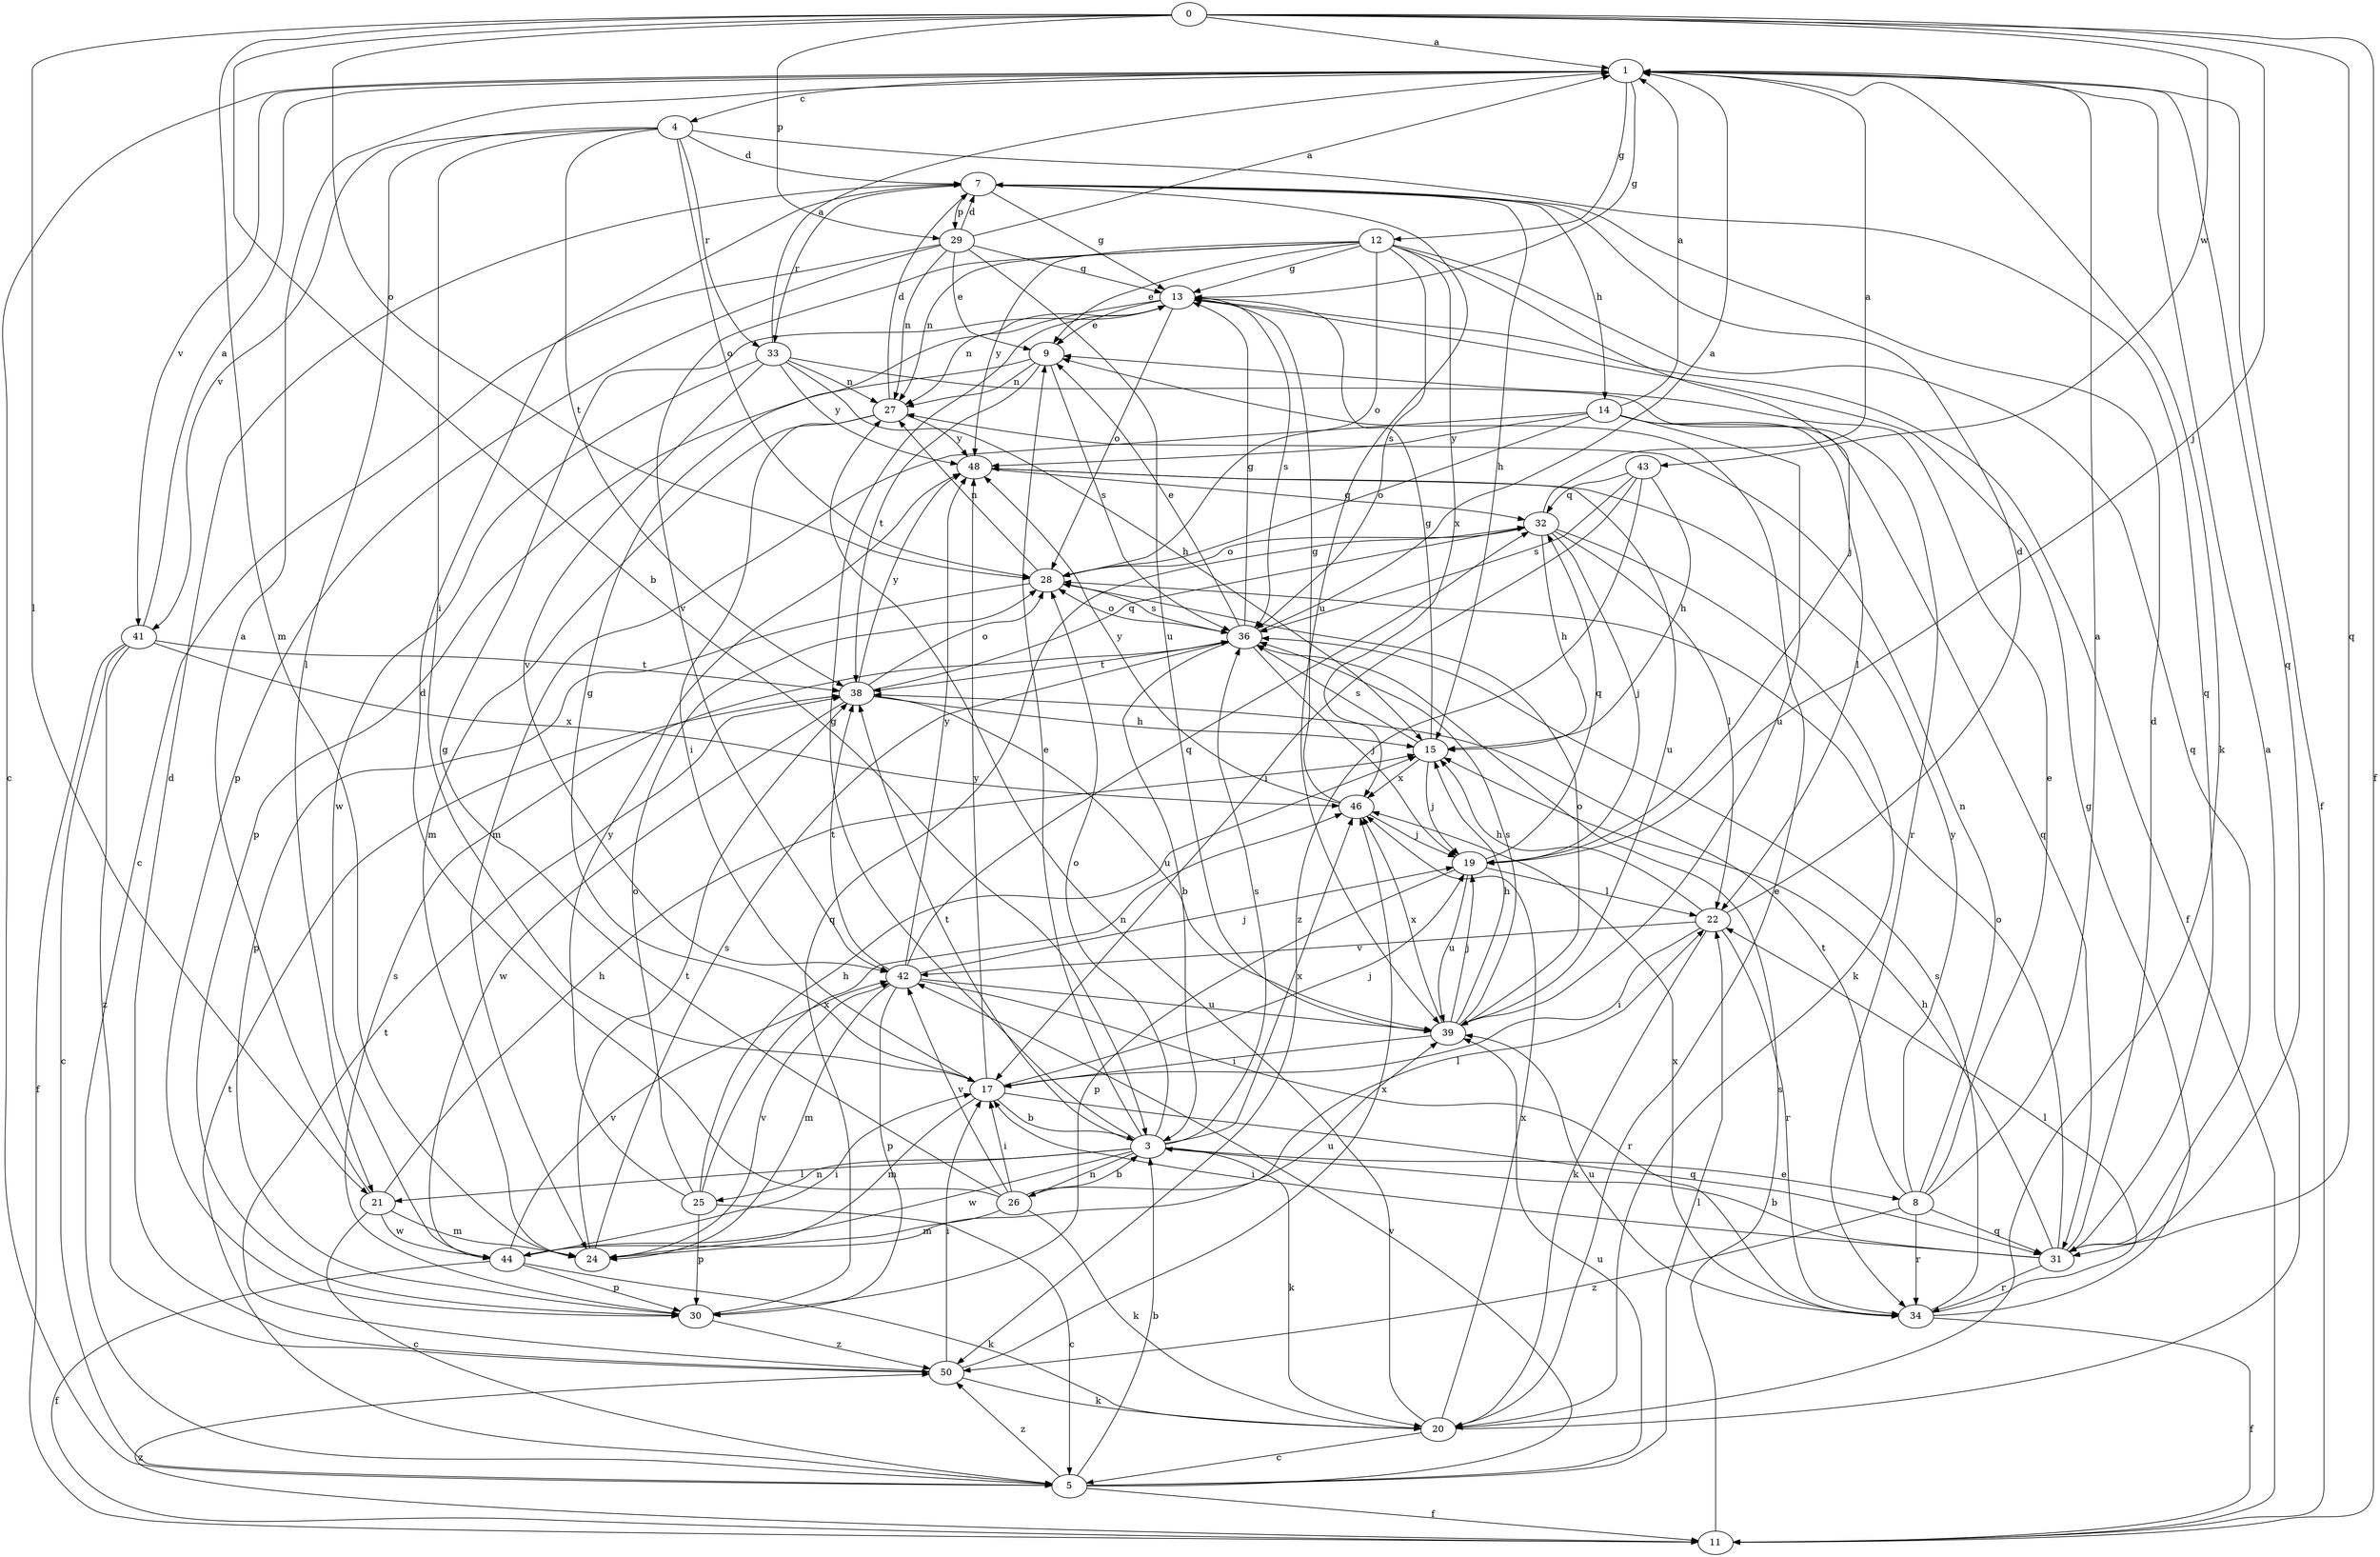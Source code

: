 strict digraph  {
0;
1;
3;
4;
5;
7;
8;
9;
11;
12;
13;
14;
15;
17;
19;
20;
21;
22;
24;
25;
26;
27;
28;
29;
30;
31;
32;
33;
34;
36;
38;
39;
41;
42;
43;
44;
46;
48;
50;
0 -> 1  [label=a];
0 -> 3  [label=b];
0 -> 11  [label=f];
0 -> 19  [label=j];
0 -> 21  [label=l];
0 -> 24  [label=m];
0 -> 28  [label=o];
0 -> 29  [label=p];
0 -> 31  [label=q];
0 -> 43  [label=w];
1 -> 4  [label=c];
1 -> 5  [label=c];
1 -> 11  [label=f];
1 -> 12  [label=g];
1 -> 13  [label=g];
1 -> 20  [label=k];
1 -> 31  [label=q];
1 -> 41  [label=v];
3 -> 8  [label=e];
3 -> 9  [label=e];
3 -> 13  [label=g];
3 -> 20  [label=k];
3 -> 21  [label=l];
3 -> 25  [label=n];
3 -> 26  [label=n];
3 -> 28  [label=o];
3 -> 36  [label=s];
3 -> 38  [label=t];
3 -> 44  [label=w];
3 -> 46  [label=x];
4 -> 7  [label=d];
4 -> 17  [label=i];
4 -> 21  [label=l];
4 -> 28  [label=o];
4 -> 31  [label=q];
4 -> 33  [label=r];
4 -> 38  [label=t];
4 -> 41  [label=v];
5 -> 3  [label=b];
5 -> 11  [label=f];
5 -> 22  [label=l];
5 -> 38  [label=t];
5 -> 39  [label=u];
5 -> 42  [label=v];
5 -> 50  [label=z];
7 -> 13  [label=g];
7 -> 14  [label=h];
7 -> 15  [label=h];
7 -> 29  [label=p];
7 -> 33  [label=r];
7 -> 39  [label=u];
8 -> 1  [label=a];
8 -> 9  [label=e];
8 -> 27  [label=n];
8 -> 31  [label=q];
8 -> 34  [label=r];
8 -> 38  [label=t];
8 -> 48  [label=y];
8 -> 50  [label=z];
9 -> 27  [label=n];
9 -> 30  [label=p];
9 -> 36  [label=s];
9 -> 38  [label=t];
11 -> 36  [label=s];
11 -> 50  [label=z];
12 -> 9  [label=e];
12 -> 13  [label=g];
12 -> 19  [label=j];
12 -> 27  [label=n];
12 -> 28  [label=o];
12 -> 31  [label=q];
12 -> 36  [label=s];
12 -> 42  [label=v];
12 -> 46  [label=x];
12 -> 48  [label=y];
13 -> 9  [label=e];
13 -> 11  [label=f];
13 -> 27  [label=n];
13 -> 28  [label=o];
13 -> 36  [label=s];
14 -> 1  [label=a];
14 -> 22  [label=l];
14 -> 24  [label=m];
14 -> 28  [label=o];
14 -> 31  [label=q];
14 -> 39  [label=u];
14 -> 48  [label=y];
15 -> 13  [label=g];
15 -> 19  [label=j];
15 -> 36  [label=s];
15 -> 46  [label=x];
17 -> 3  [label=b];
17 -> 13  [label=g];
17 -> 19  [label=j];
17 -> 24  [label=m];
17 -> 31  [label=q];
17 -> 48  [label=y];
19 -> 22  [label=l];
19 -> 30  [label=p];
19 -> 32  [label=q];
19 -> 39  [label=u];
20 -> 1  [label=a];
20 -> 5  [label=c];
20 -> 9  [label=e];
20 -> 27  [label=n];
20 -> 46  [label=x];
21 -> 1  [label=a];
21 -> 5  [label=c];
21 -> 15  [label=h];
21 -> 24  [label=m];
21 -> 44  [label=w];
22 -> 7  [label=d];
22 -> 15  [label=h];
22 -> 17  [label=i];
22 -> 20  [label=k];
22 -> 34  [label=r];
22 -> 42  [label=v];
24 -> 36  [label=s];
24 -> 38  [label=t];
24 -> 42  [label=v];
25 -> 5  [label=c];
25 -> 15  [label=h];
25 -> 28  [label=o];
25 -> 30  [label=p];
25 -> 46  [label=x];
25 -> 48  [label=y];
26 -> 3  [label=b];
26 -> 7  [label=d];
26 -> 13  [label=g];
26 -> 17  [label=i];
26 -> 20  [label=k];
26 -> 22  [label=l];
26 -> 24  [label=m];
26 -> 42  [label=v];
27 -> 7  [label=d];
27 -> 17  [label=i];
27 -> 24  [label=m];
27 -> 48  [label=y];
28 -> 27  [label=n];
28 -> 30  [label=p];
28 -> 36  [label=s];
29 -> 1  [label=a];
29 -> 5  [label=c];
29 -> 7  [label=d];
29 -> 9  [label=e];
29 -> 13  [label=g];
29 -> 27  [label=n];
29 -> 30  [label=p];
29 -> 39  [label=u];
30 -> 32  [label=q];
30 -> 36  [label=s];
30 -> 50  [label=z];
31 -> 3  [label=b];
31 -> 7  [label=d];
31 -> 15  [label=h];
31 -> 17  [label=i];
31 -> 28  [label=o];
31 -> 34  [label=r];
32 -> 1  [label=a];
32 -> 15  [label=h];
32 -> 19  [label=j];
32 -> 20  [label=k];
32 -> 22  [label=l];
32 -> 28  [label=o];
33 -> 1  [label=a];
33 -> 15  [label=h];
33 -> 27  [label=n];
33 -> 34  [label=r];
33 -> 42  [label=v];
33 -> 44  [label=w];
33 -> 48  [label=y];
34 -> 11  [label=f];
34 -> 13  [label=g];
34 -> 22  [label=l];
34 -> 36  [label=s];
34 -> 39  [label=u];
34 -> 46  [label=x];
36 -> 1  [label=a];
36 -> 3  [label=b];
36 -> 9  [label=e];
36 -> 13  [label=g];
36 -> 19  [label=j];
36 -> 28  [label=o];
36 -> 38  [label=t];
38 -> 15  [label=h];
38 -> 28  [label=o];
38 -> 32  [label=q];
38 -> 39  [label=u];
38 -> 44  [label=w];
38 -> 48  [label=y];
39 -> 15  [label=h];
39 -> 17  [label=i];
39 -> 19  [label=j];
39 -> 28  [label=o];
39 -> 36  [label=s];
39 -> 46  [label=x];
41 -> 1  [label=a];
41 -> 5  [label=c];
41 -> 11  [label=f];
41 -> 38  [label=t];
41 -> 46  [label=x];
41 -> 50  [label=z];
42 -> 19  [label=j];
42 -> 24  [label=m];
42 -> 30  [label=p];
42 -> 32  [label=q];
42 -> 34  [label=r];
42 -> 38  [label=t];
42 -> 39  [label=u];
42 -> 48  [label=y];
43 -> 15  [label=h];
43 -> 17  [label=i];
43 -> 32  [label=q];
43 -> 36  [label=s];
43 -> 50  [label=z];
44 -> 11  [label=f];
44 -> 17  [label=i];
44 -> 20  [label=k];
44 -> 30  [label=p];
44 -> 39  [label=u];
44 -> 42  [label=v];
46 -> 13  [label=g];
46 -> 19  [label=j];
46 -> 48  [label=y];
48 -> 32  [label=q];
48 -> 39  [label=u];
50 -> 7  [label=d];
50 -> 17  [label=i];
50 -> 20  [label=k];
50 -> 38  [label=t];
50 -> 46  [label=x];
}
